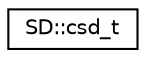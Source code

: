 digraph "Graphical Class Hierarchy"
{
  edge [fontname="Helvetica",fontsize="10",labelfontname="Helvetica",labelfontsize="10"];
  node [fontname="Helvetica",fontsize="10",shape=record];
  rankdir="LR";
  Node1 [label="SD::csd_t",height=0.2,width=0.4,color="black", fillcolor="white", style="filled",URL="$d9/d63/unionSD_1_1csd__t.html"];
}
